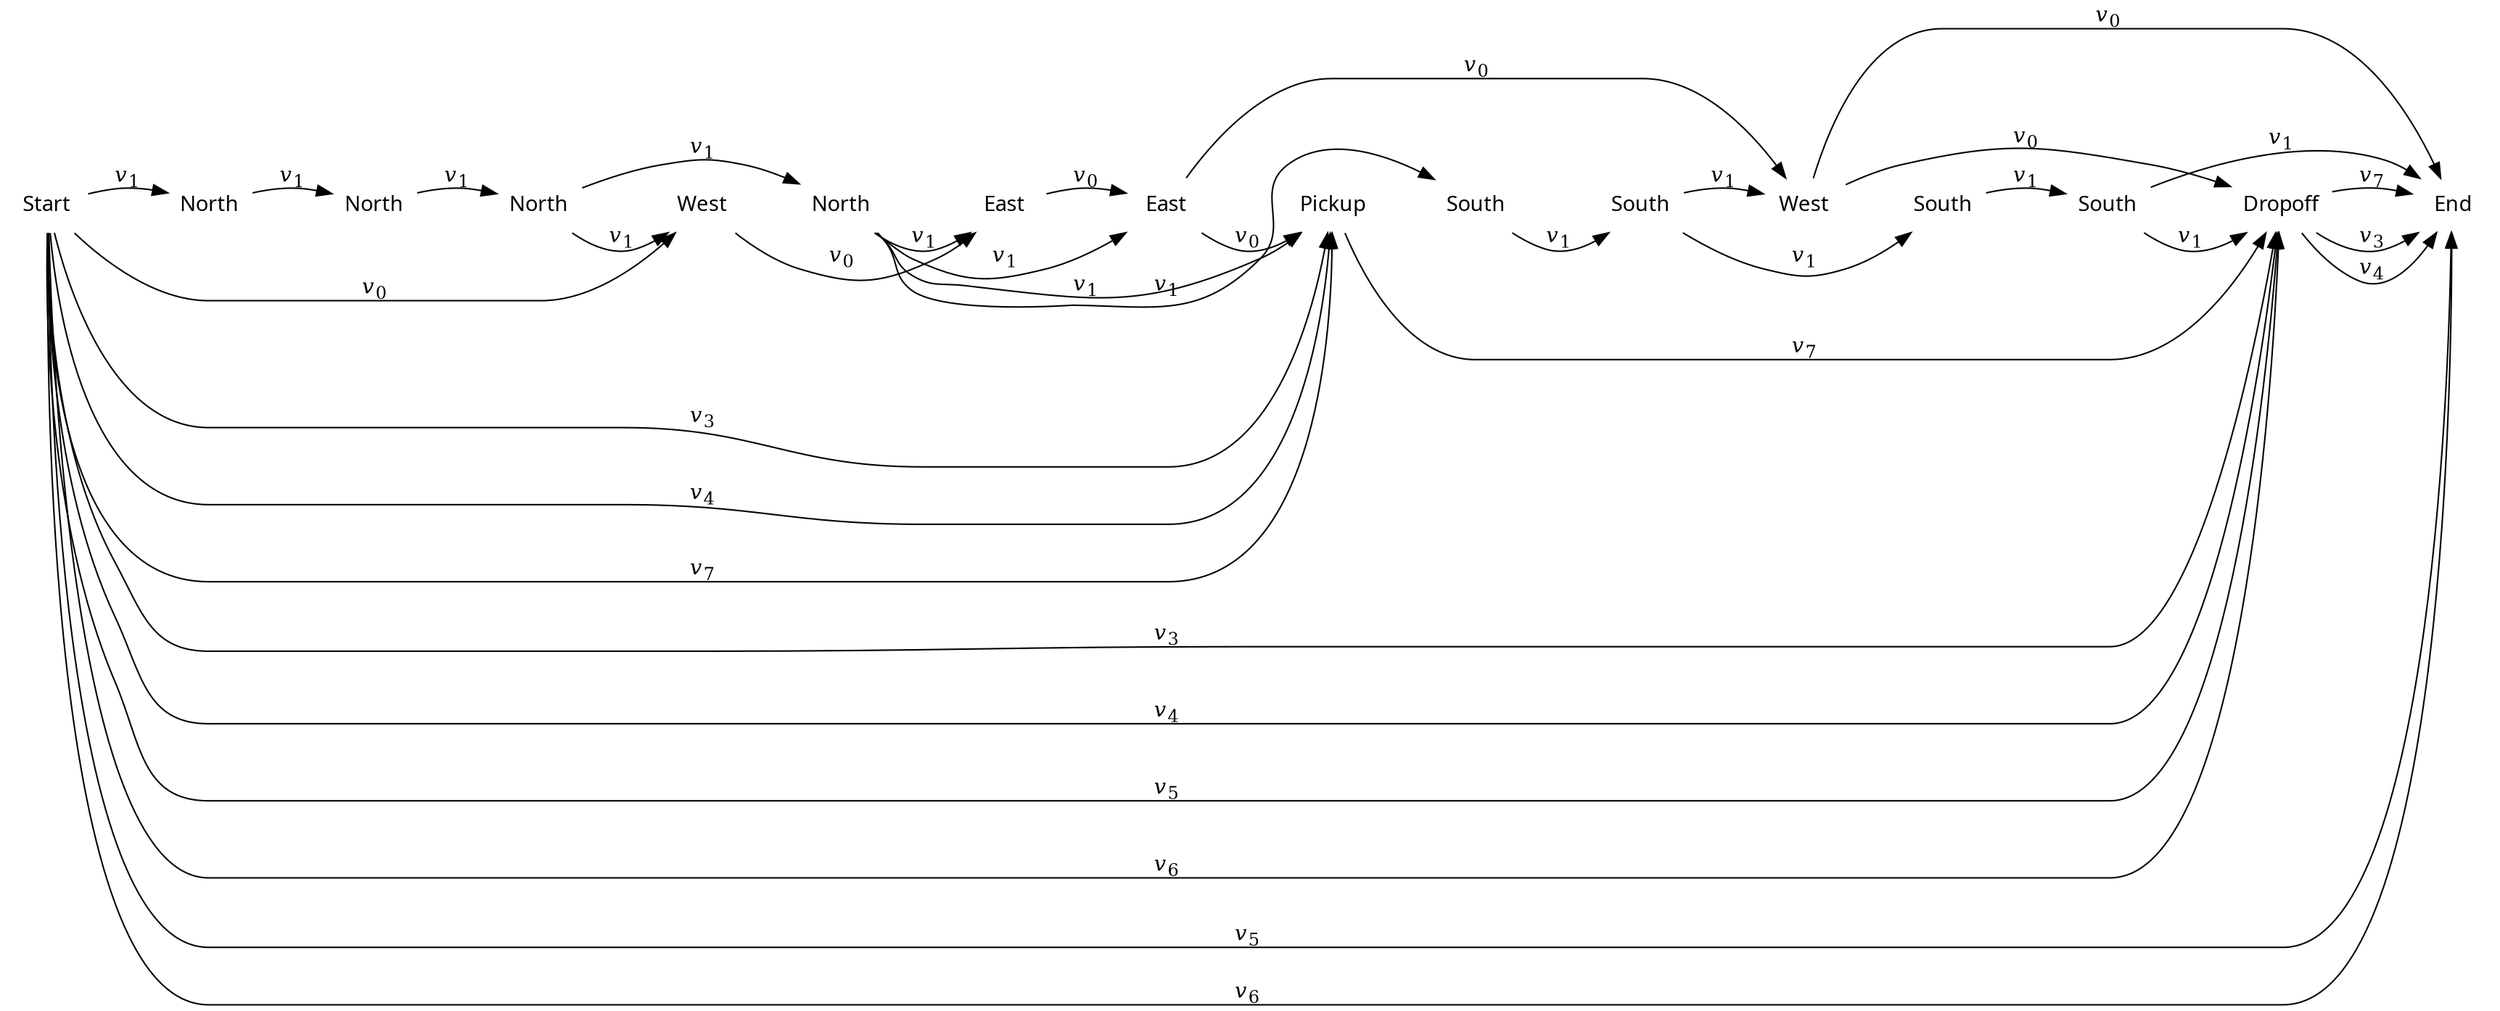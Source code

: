 digraph cat {
rankdir=LR
node [shape=plaintext]
edge [arrowhead=normal]

0 [label="Start",fontname="sans"]
1 [label="North",fontname="sans"]
2 [label="North",fontname="sans"]
3 [label="North",fontname="sans"]
4 [label="West",fontname="sans"]
5 [label="North",fontname="sans"]
6 [label="East",fontname="sans"]
7 [label="East",fontname="sans"]
8 [label="Pickup",fontname="sans"]
9 [label="South",fontname="sans"]
10 [label="South",fontname="sans"]
11 [label="West",fontname="sans"]
12 [label="South",fontname="sans"]
13 [label="South",fontname="sans"]
14 [label="Dropoff",fontname="sans"]
15 [label="End",fontname="sans"]

0 -> 4 [label=<<i>v</i><sub>0</sub>>]
0 -> 1 [label=<<i>v</i><sub>1</sub>>]
0 -> 8 [label=<<i>v</i><sub>3</sub>>]
0 -> 14 [label=<<i>v</i><sub>3</sub>>]
0 -> 8 [label=<<i>v</i><sub>4</sub>>]
0 -> 14 [label=<<i>v</i><sub>4</sub>>]
0 -> 14 [label=<<i>v</i><sub>5</sub>>]
0 -> 15 [label=<<i>v</i><sub>5</sub>>]
0 -> 14 [label=<<i>v</i><sub>6</sub>>]
0 -> 15 [label=<<i>v</i><sub>6</sub>>]
0 -> 8 [label=<<i>v</i><sub>7</sub>>]
1 -> 2 [label=<<i>v</i><sub>1</sub>>]
2 -> 3 [label=<<i>v</i><sub>1</sub>>]
3 -> 4 [label=<<i>v</i><sub>1</sub>>]
3 -> 5 [label=<<i>v</i><sub>1</sub>>]
4 -> 6 [label=<<i>v</i><sub>0</sub>>]
5 -> 6 [label=<<i>v</i><sub>1</sub>>]
5 -> 7 [label=<<i>v</i><sub>1</sub>>]
5 -> 8 [label=<<i>v</i><sub>1</sub>>]
5 -> 9 [label=<<i>v</i><sub>1</sub>>]
6 -> 7 [label=<<i>v</i><sub>0</sub>>]
7 -> 8 [label=<<i>v</i><sub>0</sub>>]
7 -> 11 [label=<<i>v</i><sub>0</sub>>]
8 -> 14 [label=<<i>v</i><sub>7</sub>>]
9 -> 10 [label=<<i>v</i><sub>1</sub>>]
10 -> 11 [label=<<i>v</i><sub>1</sub>>]
10 -> 12 [label=<<i>v</i><sub>1</sub>>]
11 -> 14 [label=<<i>v</i><sub>0</sub>>]
11 -> 15 [label=<<i>v</i><sub>0</sub>>]
12 -> 13 [label=<<i>v</i><sub>1</sub>>]
13 -> 14 [label=<<i>v</i><sub>1</sub>>]
13 -> 15 [label=<<i>v</i><sub>1</sub>>]
14 -> 15 [label=<<i>v</i><sub>3</sub>>]
14 -> 15 [label=<<i>v</i><sub>4</sub>>]
14 -> 15 [label=<<i>v</i><sub>7</sub>>]

# To line up the actions
0 -> 1 [weight=100,style=invis]
1 -> 2 [weight=100,style=invis]
2 -> 3 [weight=100,style=invis]
3 -> 4 [weight=100,style=invis]
4 -> 5 [weight=100,style=invis]
5 -> 6 [weight=100,style=invis]
6 -> 7 [weight=100,style=invis]
7 -> 8 [weight=100,style=invis]
8 -> 9 [weight=100,style=invis]
9 -> 10 [weight=100,style=invis]
10 -> 11 [weight=100,style=invis]
11 -> 12 [weight=100,style=invis]
12 -> 13 [weight=100,style=invis]
13 -> 14 [weight=100,style=invis]
14 -> 15 [weight=100,style=invis]
}
